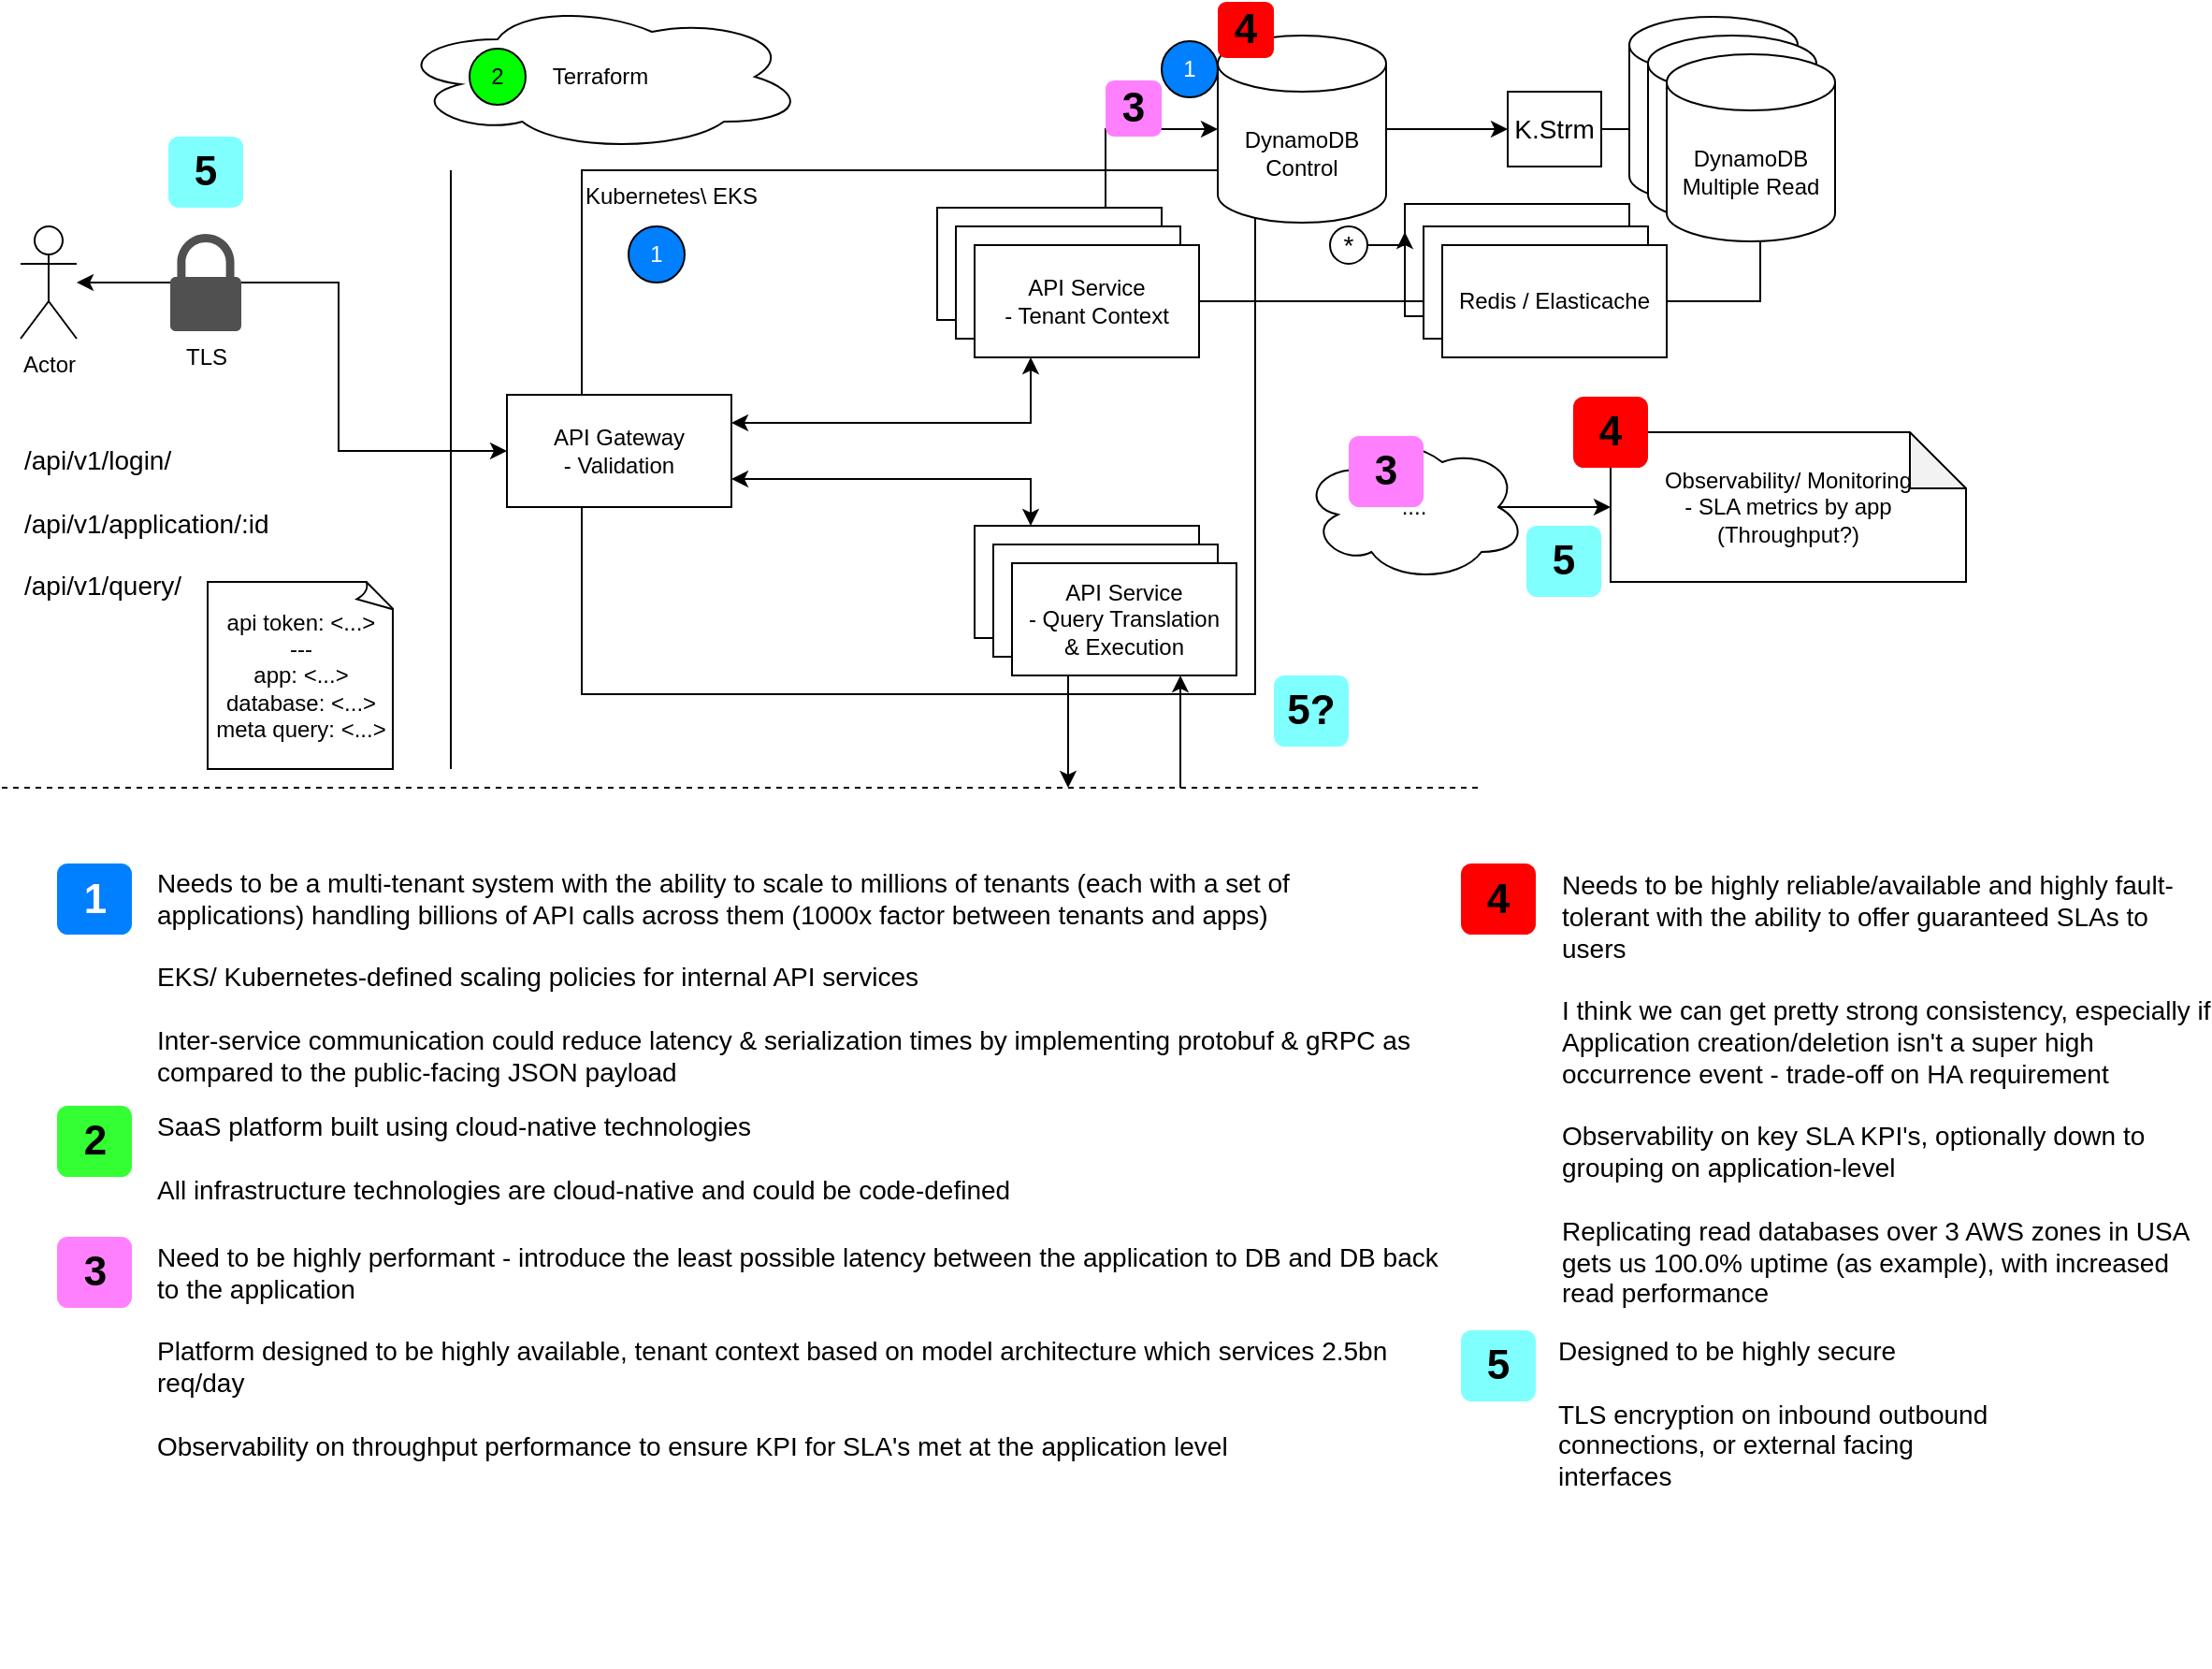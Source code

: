 <mxfile version="20.7.4" type="device"><diagram id="QqhK3WUlNgL-NaVFM3Zw" name="Page-1"><mxGraphModel dx="1430" dy="539" grid="1" gridSize="10" guides="1" tooltips="1" connect="1" arrows="1" fold="1" page="1" pageScale="1" pageWidth="850" pageHeight="1100" math="0" shadow="0"><root><mxCell id="0"/><mxCell id="1" parent="0"/><mxCell id="F1HsuNsBUmVkrQcJzJQE-38" value="Redis / Elasticache" style="rounded=0;whiteSpace=wrap;html=1;" parent="1" vertex="1"><mxGeometry x="1010" y="198" width="120" height="60" as="geometry"/></mxCell><mxCell id="F1HsuNsBUmVkrQcJzJQE-35" style="edgeStyle=orthogonalEdgeStyle;rounded=0;orthogonalLoop=1;jettySize=auto;html=1;exitX=1;exitY=0.5;exitDx=0;exitDy=0;fontSize=14;" parent="1" source="F1HsuNsBUmVkrQcJzJQE-32" target="F1HsuNsBUmVkrQcJzJQE-15" edge="1"><mxGeometry relative="1" as="geometry"/></mxCell><mxCell id="mWcm74a7uJMiMUH1cGID-33" value="Kubernetes\ EKS" style="rounded=0;whiteSpace=wrap;html=1;verticalAlign=top;align=left;" parent="1" vertex="1"><mxGeometry x="570" y="180" width="360" height="280" as="geometry"/></mxCell><mxCell id="F1HsuNsBUmVkrQcJzJQE-36" style="edgeStyle=orthogonalEdgeStyle;rounded=0;orthogonalLoop=1;jettySize=auto;html=1;exitX=0.75;exitY=0;exitDx=0;exitDy=0;entryX=0;entryY=0.5;entryDx=0;entryDy=0;entryPerimeter=0;fontSize=14;" parent="1" source="mWcm74a7uJMiMUH1cGID-17" target="F1HsuNsBUmVkrQcJzJQE-3" edge="1"><mxGeometry relative="1" as="geometry"/></mxCell><mxCell id="mWcm74a7uJMiMUH1cGID-17" value="API Services" style="rounded=0;whiteSpace=wrap;html=1;" parent="1" vertex="1"><mxGeometry x="760" y="200" width="120" height="60" as="geometry"/></mxCell><mxCell id="mWcm74a7uJMiMUH1cGID-2" value="" style="endArrow=none;html=1;rounded=0;" parent="1" edge="1"><mxGeometry width="50" height="50" relative="1" as="geometry"><mxPoint x="500" y="500" as="sourcePoint"/><mxPoint x="500" y="180" as="targetPoint"/></mxGeometry></mxCell><mxCell id="mWcm74a7uJMiMUH1cGID-3" value="Actor" style="shape=umlActor;verticalLabelPosition=bottom;verticalAlign=top;html=1;outlineConnect=0;" parent="1" vertex="1"><mxGeometry x="270" y="210" width="30" height="60" as="geometry"/></mxCell><mxCell id="mWcm74a7uJMiMUH1cGID-6" value="API Gateway&lt;br&gt;- Validation" style="rounded=0;whiteSpace=wrap;html=1;" parent="1" vertex="1"><mxGeometry x="530" y="300" width="120" height="60" as="geometry"/></mxCell><mxCell id="mWcm74a7uJMiMUH1cGID-9" value="API Services" style="rounded=0;whiteSpace=wrap;html=1;" parent="1" vertex="1"><mxGeometry x="770" y="210" width="120" height="60" as="geometry"/></mxCell><mxCell id="mWcm74a7uJMiMUH1cGID-19" style="edgeStyle=orthogonalEdgeStyle;rounded=0;orthogonalLoop=1;jettySize=auto;html=1;exitX=1;exitY=0.5;exitDx=0;exitDy=0;" parent="1" source="mWcm74a7uJMiMUH1cGID-10" target="mWcm74a7uJMiMUH1cGID-18" edge="1"><mxGeometry relative="1" as="geometry"/></mxCell><mxCell id="mWcm74a7uJMiMUH1cGID-10" value="API Service&lt;br&gt;- Tenant Context" style="rounded=0;whiteSpace=wrap;html=1;" parent="1" vertex="1"><mxGeometry x="780" y="220" width="120" height="60" as="geometry"/></mxCell><mxCell id="mWcm74a7uJMiMUH1cGID-15" value="" style="endArrow=classic;startArrow=classic;html=1;rounded=0;entryX=0;entryY=0.5;entryDx=0;entryDy=0;" parent="1" source="mWcm74a7uJMiMUH1cGID-3" target="mWcm74a7uJMiMUH1cGID-6" edge="1"><mxGeometry width="50" height="50" relative="1" as="geometry"><mxPoint x="320" y="290" as="sourcePoint"/><mxPoint x="430" y="240.0" as="targetPoint"/><Array as="points"><mxPoint x="440" y="240"/><mxPoint x="440" y="330"/></Array></mxGeometry></mxCell><mxCell id="mWcm74a7uJMiMUH1cGID-16" value="&lt;div&gt;TLS&lt;/div&gt;" style="sketch=0;pointerEvents=1;shadow=0;dashed=0;html=1;strokeColor=none;fillColor=#505050;labelPosition=center;verticalLabelPosition=bottom;verticalAlign=top;outlineConnect=0;align=center;shape=mxgraph.office.security.lock_protected;" parent="1" vertex="1"><mxGeometry x="350" y="214" width="38" height="52" as="geometry"/></mxCell><mxCell id="F1HsuNsBUmVkrQcJzJQE-31" style="edgeStyle=orthogonalEdgeStyle;rounded=0;orthogonalLoop=1;jettySize=auto;html=1;exitX=1;exitY=0.5;exitDx=0;exitDy=0;entryX=0.556;entryY=0.4;entryDx=0;entryDy=0;entryPerimeter=0;fontSize=14;" parent="1" source="mWcm74a7uJMiMUH1cGID-18" target="F1HsuNsBUmVkrQcJzJQE-18" edge="1"><mxGeometry relative="1" as="geometry"/></mxCell><mxCell id="mWcm74a7uJMiMUH1cGID-22" value="" style="rounded=0;whiteSpace=wrap;html=1;" parent="1" vertex="1"><mxGeometry x="780" y="370" width="120" height="60" as="geometry"/></mxCell><mxCell id="mWcm74a7uJMiMUH1cGID-23" value="" style="rounded=0;whiteSpace=wrap;html=1;" parent="1" vertex="1"><mxGeometry x="790" y="380" width="120" height="60" as="geometry"/></mxCell><mxCell id="mWcm74a7uJMiMUH1cGID-24" value="API Service&lt;br&gt;- Query Translation&lt;br&gt;&amp;amp; Execution" style="rounded=0;whiteSpace=wrap;html=1;" parent="1" vertex="1"><mxGeometry x="800" y="390" width="120" height="60" as="geometry"/></mxCell><mxCell id="mWcm74a7uJMiMUH1cGID-26" value="" style="endArrow=none;dashed=1;html=1;rounded=0;" parent="1" edge="1"><mxGeometry width="50" height="50" relative="1" as="geometry"><mxPoint x="260" y="510" as="sourcePoint"/><mxPoint x="1050" y="510" as="targetPoint"/></mxGeometry></mxCell><mxCell id="mWcm74a7uJMiMUH1cGID-27" value="" style="endArrow=classic;html=1;rounded=0;exitX=0.25;exitY=1;exitDx=0;exitDy=0;" parent="1" source="mWcm74a7uJMiMUH1cGID-24" edge="1"><mxGeometry width="50" height="50" relative="1" as="geometry"><mxPoint x="800" y="520" as="sourcePoint"/><mxPoint x="830" y="510" as="targetPoint"/></mxGeometry></mxCell><mxCell id="mWcm74a7uJMiMUH1cGID-31" value="" style="endArrow=classic;html=1;rounded=0;entryX=0.75;entryY=1;entryDx=0;entryDy=0;" parent="1" target="mWcm74a7uJMiMUH1cGID-24" edge="1"><mxGeometry width="50" height="50" relative="1" as="geometry"><mxPoint x="890" y="510" as="sourcePoint"/><mxPoint x="920" y="470" as="targetPoint"/></mxGeometry></mxCell><mxCell id="mWcm74a7uJMiMUH1cGID-32" value="1" style="ellipse;whiteSpace=wrap;html=1;aspect=fixed;fontColor=#ffffff;fillColor=#0080ff;" parent="1" vertex="1"><mxGeometry x="595" y="210" width="30" height="30" as="geometry"/></mxCell><mxCell id="mWcm74a7uJMiMUH1cGID-35" value="1" style="ellipse;whiteSpace=wrap;html=1;aspect=fixed;fillColor=#0080ff;fontColor=#ffffff;" parent="1" vertex="1"><mxGeometry x="880" y="111" width="30" height="30" as="geometry"/></mxCell><mxCell id="mWcm74a7uJMiMUH1cGID-48" value="&lt;div&gt;Observability/ Monitoring&lt;/div&gt;&lt;div&gt;- SLA metrics by app (Throughput?)&lt;br&gt;&lt;/div&gt;" style="shape=note;whiteSpace=wrap;html=1;backgroundOutline=1;darkOpacity=0.05;" parent="1" vertex="1"><mxGeometry x="1120" y="320" width="190" height="80" as="geometry"/></mxCell><mxCell id="mWcm74a7uJMiMUH1cGID-53" style="edgeStyle=orthogonalEdgeStyle;rounded=0;orthogonalLoop=1;jettySize=auto;html=1;exitX=0.875;exitY=0.5;exitDx=0;exitDy=0;exitPerimeter=0;entryX=0;entryY=0.5;entryDx=0;entryDy=0;entryPerimeter=0;" parent="1" source="mWcm74a7uJMiMUH1cGID-52" target="mWcm74a7uJMiMUH1cGID-48" edge="1"><mxGeometry relative="1" as="geometry"/></mxCell><mxCell id="mWcm74a7uJMiMUH1cGID-52" value="...." style="ellipse;shape=cloud;whiteSpace=wrap;html=1;" parent="1" vertex="1"><mxGeometry x="955" y="320" width="120" height="80" as="geometry"/></mxCell><mxCell id="mWcm74a7uJMiMUH1cGID-58" value="1" style="rounded=1;whiteSpace=wrap;html=1;fillColor=#0080FF;strokeColor=none;fontColor=#FFFFFF;fontStyle=1;fontSize=22;labelBackgroundColor=none;" parent="1" vertex="1"><mxGeometry x="289.5" y="550.5" width="40" height="38" as="geometry"/></mxCell><mxCell id="mWcm74a7uJMiMUH1cGID-59" value="&lt;div&gt;&lt;font face=&quot;arial, sans-serif&quot; color=&quot;#000000&quot;&gt;Needs to be a multi-tenant system with the ability to scale to millions of tenants (each with a set of&amp;nbsp; applications) handling billions of API calls across them (1000x factor between tenants and apps)&lt;br&gt;&lt;/font&gt;&lt;/div&gt;&lt;div&gt;&lt;font face=&quot;arial, sans-serif&quot; color=&quot;#000000&quot;&gt;&lt;br&gt;&lt;/font&gt;&lt;/div&gt;&lt;div&gt;&lt;font face=&quot;arial, sans-serif&quot; color=&quot;#000000&quot;&gt;EKS/ Kubernetes-defined scaling policies for internal API services&lt;br&gt;&lt;/font&gt;&lt;/div&gt;&lt;div&gt;&lt;font face=&quot;arial, sans-serif&quot; color=&quot;#000000&quot;&gt;&lt;br&gt;&lt;/font&gt;&lt;/div&gt;&lt;div&gt;&lt;font face=&quot;arial, sans-serif&quot; color=&quot;#000000&quot;&gt;Inter-service communication could reduce latency &amp;amp; serialization times by implementing protobuf &amp;amp; gRPC as compared to the public-facing JSON payload&lt;br&gt;&lt;/font&gt;&lt;/div&gt;" style="text;html=1;align=left;verticalAlign=top;spacingTop=-4;fontSize=14;labelBackgroundColor=none;whiteSpace=wrap;" parent="1" vertex="1"><mxGeometry x="341" y="550" width="689" height="150" as="geometry"/></mxCell><mxCell id="mWcm74a7uJMiMUH1cGID-60" value="Terraform" style="ellipse;shape=cloud;whiteSpace=wrap;html=1;fontColor=#000000;fillColor=#ffffff;" parent="1" vertex="1"><mxGeometry x="470" y="90" width="220" height="80" as="geometry"/></mxCell><mxCell id="mWcm74a7uJMiMUH1cGID-61" value="&lt;div&gt;2&lt;/div&gt;" style="ellipse;whiteSpace=wrap;html=1;aspect=fixed;fontColor=#000000;fillColor=#00ff00;" parent="1" vertex="1"><mxGeometry x="510" y="115" width="30" height="30" as="geometry"/></mxCell><mxCell id="mWcm74a7uJMiMUH1cGID-62" value="2" style="rounded=1;whiteSpace=wrap;html=1;fillColor=#33FF33;strokeColor=none;fontColor=#000000;fontStyle=1;fontSize=22;labelBackgroundColor=none;" parent="1" vertex="1"><mxGeometry x="289.5" y="680" width="40" height="38" as="geometry"/></mxCell><mxCell id="mWcm74a7uJMiMUH1cGID-63" value="&lt;div&gt;&lt;font face=&quot;arial, sans-serif&quot; color=&quot;#000000&quot;&gt;SaaS &lt;span class=&quot;gmail-il&quot;&gt;platform&lt;/span&gt; built using cloud-native technologies&lt;/font&gt;&lt;br&gt;&lt;/div&gt;&lt;div&gt;&lt;font face=&quot;arial, sans-serif&quot; color=&quot;#000000&quot;&gt;&lt;br&gt;&lt;/font&gt;&lt;/div&gt;&lt;div&gt;&lt;font face=&quot;arial, sans-serif&quot; color=&quot;#000000&quot;&gt;All infrastructure technologies are cloud-native and could be code-defined&lt;br&gt;&lt;/font&gt;&lt;/div&gt;" style="text;html=1;align=left;verticalAlign=top;spacingTop=-4;fontSize=14;labelBackgroundColor=none;whiteSpace=wrap;" parent="1" vertex="1"><mxGeometry x="341" y="680" width="689" height="70" as="geometry"/></mxCell><mxCell id="mWcm74a7uJMiMUH1cGID-67" value="3" style="rounded=1;whiteSpace=wrap;html=1;fillColor=#ff80ff;strokeColor=none;fontColor=#000000;fontStyle=1;fontSize=22;labelBackgroundColor=none;" parent="1" vertex="1"><mxGeometry x="289.5" y="750" width="40" height="38" as="geometry"/></mxCell><mxCell id="mWcm74a7uJMiMUH1cGID-68" value="&lt;div&gt;&lt;font face=&quot;arial, sans-serif&quot; color=&quot;#000000&quot;&gt;Need to be highly performant - introduce the least possible latency between the application to DB and DB back to the application&lt;/font&gt;&lt;/div&gt;&lt;div&gt;&lt;font face=&quot;arial, sans-serif&quot; color=&quot;#000000&quot;&gt;&lt;br&gt;&lt;/font&gt;&lt;/div&gt;&lt;div&gt;&lt;font face=&quot;arial, sans-serif&quot; color=&quot;#000000&quot;&gt;Platform designed to be highly available, tenant context based on model architecture which services 2.5bn req/day &lt;br&gt;&lt;/font&gt;&lt;/div&gt;&lt;div&gt;&lt;font face=&quot;arial, sans-serif&quot; color=&quot;#000000&quot;&gt;&lt;br&gt;&lt;/font&gt;&lt;/div&gt;&lt;div&gt;&lt;font face=&quot;arial, sans-serif&quot; color=&quot;#000000&quot;&gt;Observability on throughput performance to ensure KPI for SLA's met at the application level&lt;br&gt;&lt;/font&gt;&lt;/div&gt;&lt;div&gt;&lt;font face=&quot;arial, sans-serif&quot; color=&quot;#000000&quot;&gt;&lt;br&gt;&lt;/font&gt;&lt;/div&gt;" style="text;html=1;align=left;verticalAlign=top;spacingTop=-4;fontSize=14;labelBackgroundColor=none;whiteSpace=wrap;" parent="1" vertex="1"><mxGeometry x="341" y="750" width="689" height="140" as="geometry"/></mxCell><mxCell id="mWcm74a7uJMiMUH1cGID-69" value="3" style="rounded=1;whiteSpace=wrap;html=1;fillColor=#ff80ff;strokeColor=none;fontColor=#000000;fontStyle=1;fontSize=22;labelBackgroundColor=none;" parent="1" vertex="1"><mxGeometry x="980" y="322" width="40" height="38" as="geometry"/></mxCell><mxCell id="mWcm74a7uJMiMUH1cGID-70" value="4" style="rounded=1;whiteSpace=wrap;html=1;fillColor=#ff0000;strokeColor=none;fontColor=#000000;fontStyle=1;fontSize=22;labelBackgroundColor=none;" parent="1" vertex="1"><mxGeometry x="1040" y="550.5" width="40" height="38" as="geometry"/></mxCell><mxCell id="mWcm74a7uJMiMUH1cGID-71" value="&lt;div&gt;&lt;font face=&quot;arial, sans-serif&quot; color=&quot;#000000&quot;&gt;Needs to be highly reliable/available and highly fault-tolerant with the ability to offer guaranteed SLAs to users&lt;/font&gt;&lt;/div&gt;&lt;div&gt;&lt;font face=&quot;arial, sans-serif&quot; color=&quot;#000000&quot;&gt;&lt;br&gt;&lt;/font&gt;&lt;/div&gt;&lt;div&gt;&lt;font face=&quot;arial, sans-serif&quot;&gt;I think we can get pretty strong consistency, especially if Application creation/deletion isn't a super high occurrence event&lt;/font&gt;&lt;font face=&quot;arial, sans-serif&quot; color=&quot;#000000&quot;&gt; - trade-off on HA requirement&lt;br&gt;&lt;/font&gt;&lt;/div&gt;&lt;div&gt;&lt;font face=&quot;arial, sans-serif&quot; color=&quot;#000000&quot;&gt;&lt;br&gt;&lt;/font&gt;&lt;/div&gt;&lt;div&gt;&lt;font face=&quot;arial, sans-serif&quot; color=&quot;#000000&quot;&gt;Observability on key SLA KPI's, optionally down to grouping on application-level&lt;br&gt;&lt;br&gt;Replicating read databases over 3 AWS zones in USA gets us 100.0% uptime &lt;/font&gt;&lt;font face=&quot;arial, sans-serif&quot; color=&quot;#000000&quot;&gt;(as example)&lt;/font&gt;&lt;font face=&quot;arial, sans-serif&quot; color=&quot;#000000&quot;&gt;, with increased read performance&lt;br&gt;&lt;/font&gt;&lt;/div&gt;" style="text;html=1;align=left;verticalAlign=top;spacingTop=-4;fontSize=14;labelBackgroundColor=none;whiteSpace=wrap;" parent="1" vertex="1"><mxGeometry x="1091.5" y="550.5" width="348.5" height="249.5" as="geometry"/></mxCell><mxCell id="mWcm74a7uJMiMUH1cGID-72" value="4" style="rounded=1;whiteSpace=wrap;html=1;fillColor=#ff0000;strokeColor=none;fontColor=#000000;fontStyle=1;fontSize=22;labelBackgroundColor=none;" parent="1" vertex="1"><mxGeometry x="1100" y="301" width="40" height="38" as="geometry"/></mxCell><mxCell id="mWcm74a7uJMiMUH1cGID-74" value="5" style="rounded=1;whiteSpace=wrap;html=1;fillColor=#80ffff;strokeColor=none;fontColor=#000000;fontStyle=1;fontSize=22;labelBackgroundColor=none;" parent="1" vertex="1"><mxGeometry x="1040" y="800" width="40" height="38" as="geometry"/></mxCell><mxCell id="mWcm74a7uJMiMUH1cGID-75" value="&lt;div&gt;&lt;font face=&quot;arial, sans-serif&quot; color=&quot;#000000&quot;&gt;Designed to be highly secure&lt;/font&gt;&lt;/div&gt;&lt;div&gt;&lt;font face=&quot;arial, sans-serif&quot; color=&quot;#000000&quot;&gt;&lt;br&gt;&lt;/font&gt;&lt;/div&gt;&lt;div&gt;TLS encryption on inbound outbound connections, or external facing interfaces&lt;/div&gt;&lt;div&gt;&lt;br&gt;&lt;/div&gt;&lt;div&gt;&lt;br&gt;&lt;/div&gt;" style="text;html=1;align=left;verticalAlign=top;spacingTop=-4;fontSize=14;labelBackgroundColor=none;whiteSpace=wrap;" parent="1" vertex="1"><mxGeometry x="1090" y="800" width="240" height="180" as="geometry"/></mxCell><mxCell id="mWcm74a7uJMiMUH1cGID-76" value="5" style="rounded=1;whiteSpace=wrap;html=1;fillColor=#80ffff;strokeColor=none;fontColor=#000000;fontStyle=1;fontSize=22;labelBackgroundColor=none;" parent="1" vertex="1"><mxGeometry x="349" y="162" width="40" height="38" as="geometry"/></mxCell><mxCell id="mWcm74a7uJMiMUH1cGID-80" value="5?" style="rounded=1;whiteSpace=wrap;html=1;fillColor=#80ffff;strokeColor=none;fontColor=#000000;fontStyle=1;fontSize=22;labelBackgroundColor=none;" parent="1" vertex="1"><mxGeometry x="940" y="450" width="40" height="38" as="geometry"/></mxCell><mxCell id="mWcm74a7uJMiMUH1cGID-81" value="5" style="rounded=1;whiteSpace=wrap;html=1;fillColor=#80ffff;strokeColor=none;fontColor=#000000;fontStyle=1;fontSize=22;labelBackgroundColor=none;" parent="1" vertex="1"><mxGeometry x="1075" y="370" width="40" height="38" as="geometry"/></mxCell><mxCell id="F1HsuNsBUmVkrQcJzJQE-1" value="&lt;div&gt;api token: &amp;lt;...&amp;gt;&lt;/div&gt;&lt;div&gt;---&lt;br&gt;&lt;/div&gt;&lt;div&gt;app: &amp;lt;...&amp;gt;&lt;br&gt;&lt;/div&gt;database: &amp;lt;...&amp;gt;&lt;br&gt;meta query: &amp;lt;...&amp;gt;" style="whiteSpace=wrap;html=1;shape=mxgraph.basic.document" parent="1" vertex="1"><mxGeometry x="370" y="400" width="100" height="100" as="geometry"/></mxCell><mxCell id="F1HsuNsBUmVkrQcJzJQE-34" style="edgeStyle=orthogonalEdgeStyle;rounded=0;orthogonalLoop=1;jettySize=auto;html=1;exitX=1;exitY=0.5;exitDx=0;exitDy=0;exitPerimeter=0;entryX=0;entryY=0.5;entryDx=0;entryDy=0;fontSize=14;" parent="1" source="F1HsuNsBUmVkrQcJzJQE-3" target="F1HsuNsBUmVkrQcJzJQE-32" edge="1"><mxGeometry relative="1" as="geometry"/></mxCell><mxCell id="F1HsuNsBUmVkrQcJzJQE-3" value="&lt;div&gt;DynamoDB&lt;br&gt;&lt;/div&gt;Control" style="shape=cylinder3;whiteSpace=wrap;html=1;boundedLbl=1;backgroundOutline=1;size=15;" parent="1" vertex="1"><mxGeometry x="910" y="108" width="90" height="100" as="geometry"/></mxCell><mxCell id="F1HsuNsBUmVkrQcJzJQE-11" value="" style="endArrow=classic;startArrow=classic;html=1;rounded=0;exitX=1;exitY=0.75;exitDx=0;exitDy=0;entryX=0.25;entryY=0;entryDx=0;entryDy=0;" parent="1" source="mWcm74a7uJMiMUH1cGID-6" target="mWcm74a7uJMiMUH1cGID-22" edge="1"><mxGeometry width="50" height="50" relative="1" as="geometry"><mxPoint x="710" y="430" as="sourcePoint"/><mxPoint x="760" y="380" as="targetPoint"/><Array as="points"><mxPoint x="810" y="345"/></Array></mxGeometry></mxCell><mxCell id="F1HsuNsBUmVkrQcJzJQE-13" value="" style="endArrow=classic;startArrow=classic;html=1;rounded=0;exitX=1;exitY=0.25;exitDx=0;exitDy=0;entryX=0.25;entryY=1;entryDx=0;entryDy=0;" parent="1" source="mWcm74a7uJMiMUH1cGID-6" target="mWcm74a7uJMiMUH1cGID-10" edge="1"><mxGeometry width="50" height="50" relative="1" as="geometry"><mxPoint x="940" y="340" as="sourcePoint"/><mxPoint x="990" y="290" as="targetPoint"/><Array as="points"><mxPoint x="810" y="315"/></Array></mxGeometry></mxCell><mxCell id="F1HsuNsBUmVkrQcJzJQE-14" value="&lt;div style=&quot;font-size: 14px;&quot; align=&quot;left&quot;&gt;/api/v1/login/&lt;br style=&quot;font-size: 14px;&quot;&gt;&lt;br style=&quot;font-size: 14px;&quot;&gt;/api/v1/application/:id&lt;br style=&quot;font-size: 14px;&quot;&gt;&lt;br style=&quot;font-size: 14px;&quot;&gt;/api/v1/query/&lt;/div&gt;" style="text;html=1;strokeColor=none;fillColor=none;align=left;verticalAlign=top;whiteSpace=wrap;rounded=0;fontSize=14;" parent="1" vertex="1"><mxGeometry x="270" y="320" width="200" height="130" as="geometry"/></mxCell><mxCell id="F1HsuNsBUmVkrQcJzJQE-15" value="&lt;div&gt;Postgres / Aurora &lt;br&gt;&lt;/div&gt;&lt;div&gt;&lt;br&gt;&lt;/div&gt;Lead - Follow" style="shape=cylinder3;whiteSpace=wrap;html=1;boundedLbl=1;backgroundOutline=1;size=15;" parent="1" vertex="1"><mxGeometry x="1130" y="98" width="90" height="100" as="geometry"/></mxCell><mxCell id="F1HsuNsBUmVkrQcJzJQE-16" value="4" style="rounded=1;whiteSpace=wrap;html=1;fillColor=#ff0000;strokeColor=none;fontColor=#000000;fontStyle=1;fontSize=22;labelBackgroundColor=none;" parent="1" vertex="1"><mxGeometry x="910" y="90" width="30" height="30" as="geometry"/></mxCell><mxCell id="F1HsuNsBUmVkrQcJzJQE-17" value="&lt;div&gt;Postgres / Aurora &lt;br&gt;&lt;/div&gt;&lt;div&gt;&lt;br&gt;&lt;/div&gt;Lead - Follow" style="shape=cylinder3;whiteSpace=wrap;html=1;boundedLbl=1;backgroundOutline=1;size=15;" parent="1" vertex="1"><mxGeometry x="1140" y="108" width="90" height="100" as="geometry"/></mxCell><mxCell id="F1HsuNsBUmVkrQcJzJQE-18" value="&lt;div&gt;DynamoDB&lt;/div&gt;Multiple Read" style="shape=cylinder3;whiteSpace=wrap;html=1;boundedLbl=1;backgroundOutline=1;size=15;" parent="1" vertex="1"><mxGeometry x="1150" y="118" width="90" height="100" as="geometry"/></mxCell><mxCell id="F1HsuNsBUmVkrQcJzJQE-32" value="K.Strm" style="rounded=0;whiteSpace=wrap;html=1;fontSize=14;" parent="1" vertex="1"><mxGeometry x="1065" y="138" width="50" height="40" as="geometry"/></mxCell><mxCell id="F1HsuNsBUmVkrQcJzJQE-37" value="Redis / Elasticache" style="rounded=0;whiteSpace=wrap;html=1;" parent="1" vertex="1"><mxGeometry x="1020" y="210" width="120" height="60" as="geometry"/></mxCell><mxCell id="mWcm74a7uJMiMUH1cGID-18" value="Redis / Elasticache" style="rounded=0;whiteSpace=wrap;html=1;" parent="1" vertex="1"><mxGeometry x="1030" y="220" width="120" height="60" as="geometry"/></mxCell><mxCell id="F1HsuNsBUmVkrQcJzJQE-41" style="edgeStyle=orthogonalEdgeStyle;rounded=0;orthogonalLoop=1;jettySize=auto;html=1;exitX=1;exitY=0.5;exitDx=0;exitDy=0;entryX=0;entryY=0.25;entryDx=0;entryDy=0;fontSize=14;" parent="1" source="F1HsuNsBUmVkrQcJzJQE-39" target="F1HsuNsBUmVkrQcJzJQE-38" edge="1"><mxGeometry relative="1" as="geometry"/></mxCell><mxCell id="F1HsuNsBUmVkrQcJzJQE-39" value="*" style="ellipse;whiteSpace=wrap;html=1;fontSize=14;" parent="1" vertex="1"><mxGeometry x="970" y="210" width="20" height="20" as="geometry"/></mxCell><mxCell id="dLx2gSSYSejfD3DQFpHV-1" value="3" style="rounded=1;whiteSpace=wrap;html=1;fillColor=#ff80ff;strokeColor=none;fontColor=#000000;fontStyle=1;fontSize=22;labelBackgroundColor=none;" vertex="1" parent="1"><mxGeometry x="850" y="132" width="30" height="30" as="geometry"/></mxCell></root></mxGraphModel></diagram></mxfile>